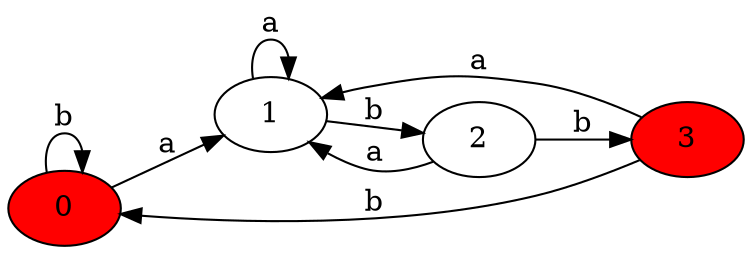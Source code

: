 digraph G{
rankdir = LR;
0[style="filled",fillcolor="red"]
3[style="filled",fillcolor="red"]
3[style="filled",fillcolor="red"]
0->1[label="a"];
0->0[label="b"];
1->1[label="a"];
1->2[label="b"];
2->1[label="a"];
2->3[label="b"];
3->1[label="a"];
3->0[label="b"];
}
